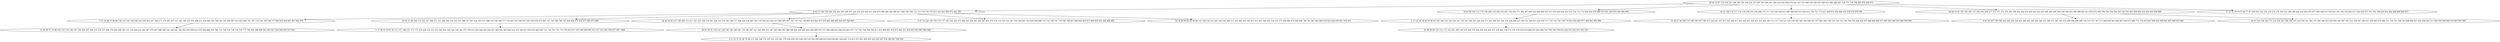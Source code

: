 digraph true_tree {
	"0" -> "1"
	"1" -> "2"
	"1" -> "3"
	"3" -> "4"
	"1" -> "5"
	"0" -> "6"
	"0" -> "7"
	"2" -> "8"
	"5" -> "9"
	"0" -> "10"
	"0" -> "11"
	"6" -> "12"
	"1" -> "13"
	"10" -> "14"
	"1" -> "15"
	"12" -> "16"
	"9" -> "17"
	"10" -> "18"
	"7" -> "19"
	"0" [label="39 54 72 97 110 154 165 186 189 195 209 232 275 287 293 309 367 394 419 424 459 479 501 527 531 549 550 560 635 648 652 685 686 691 739 771 776 798 845 876 950 971"];
	"1" [label="9 50 73 149 156 248 258 282 283 288 301 326 354 356 403 411 458 473 480 484 542 600 617 649 704 708 712 713 716 735 755 812 822 843 960 972 981 993"];
	"2" [label="7 13 14 48 75 80 88 138 143 183 196 240 243 259 263 267 269 271 279 281 297 315 345 346 351 355 408 412 430 442 502 506 543 591 606 607 625 653 688 701 707 710 740 745 748 757 800 814 836 891 907 942 979"];
	"3" [label="19 45 51 89 104 113 152 157 208 211 251 280 306 316 322 337 348 357 407 432 455 475 508 519 556 568 577 578 583 593 594 597 620 636 678 679 693 721 783 786 796 797 820 826 831 835 875 893 973 980"];
	"4" [label="1 17 30 33 55 61 92 111 137 148 151 172 175 210 229 231 253 255 261 264 320 324 338 344 372 376 415 420 440 445 450 457 482 492 493 494 514 523 599 627 630 632 662 687 723 728 741 752 774 793 810 817 855 869 889 897 911 917 932 943 976 977 997 1000"];
	"5" [label="24 44 58 65 127 136 200 213 217 221 223 238 239 241 254 310 319 343 349 377 406 426 438 485 505 579 582 621 622 637 666 695 697 725 733 744 749 805 818 842 873 878 882 884 885 926 927 948 967"];
	"6" [label="70 83 98 102 112 179 199 206 218 249 250 262 318 358 375 384 387 400 434 488 496 507 511 553 628 634 703 731 734 753 772 804 829 879 886 910 941 949 955 959 982 985"];
	"7" [label="18 23 106 114 117 132 134 188 192 246 266 270 311 314 328 368 422 486 596 605 633 650 651 726 727 773 821 848 853 856 900 933 938 970 974 995"];
	"8" [label="12 26 29 71 79 99 103 133 135 144 147 158 164 167 169 214 233 237 268 276 290 298 305 333 335 409 410 441 467 476 497 499 500 520 529 541 544 552 585 609 623 676 694 698 705 709 715 718 724 738 751 754 777 781 841 896 898 901 905 921 924 928 936 937 961"];
	"9" [label="49 81 82 93 118 121 129 140 146 160 161 176 185 207 227 245 302 312 347 363 380 385 388 398 405 446 449 465 469 569 570 572 586 588 643 646 656 663 675 737 761 764 784 785 811 825 866 867 870 874 883 912 920 925 963 965 984 988"];
	"10" [label="28 42 52 91 145 182 201 215 244 286 308 317 321 327 373 378 381 399 401 404 414 429 443 452 453 460 464 489 509 538 546 563 580 598 603 613 655 672 689 706 750 756 759 767 787 795 803 859 904 914 916 935 958 999"];
	"11" [label="11 31 32 35 53 57 66 77 87 100 101 142 191 219 274 278 304 325 366 389 402 436 463 472 477 490 548 555 559 561 581 592 595 602 611 616 618 673 702 765 790 830 862 864 888 890 899 957"];
	"12" [label="2 3 5 22 36 38 46 59 90 95 105 109 116 120 126 141 170 181 184 203 228 236 273 292 299 307 334 336 428 448 515 540 551 566 615 624 654 717 719 722 730 758 770 823 852 863 877 894 962 992 996"];
	"13" [label="4 47 74 124 155 159 174 177 193 194 222 272 284 303 359 361 365 397 461 470 474 510 522 532 547 554 584 601 614 626 668 680 732 742 746 747 779 789 794 807 840 844 850 872 909 930 952 956 964 968"];
	"14" [label="8 63 76 107 139 190 202 204 230 234 252 260 265 285 294 340 353 360 371 391 393 433 444 466 468 498 530 533 557 567 573 644 658 661 664 667 669 671 699 775 778 833 847 849 854 880 881 903 908 919 989"];
	"15" [label="10 34 40 60 62 68 94 96 123 128 150 153 205 226 256 289 313 350 382 383 392 413 431 447 504 525 534 537 575 659 660 674 692 696 780 791 801 802 806 819 834 838 839 851 934 975"];
	"16" [label="41 64 84 85 122 131 171 225 291 295 330 331 369 374 386 395 418 462 471 478 481 536 571 574 576 610 619 640 657 683 690 763 769 788 799 815 816 915 923 931 951 953"];
	"17" [label="6 21 25 37 43 69 78 86 115 162 168 178 197 235 332 362 379 416 454 516 524 528 535 564 590 608 612 629 639 641 642 645 714 813 857 861 865 892 922 945 947 954 986 987 990 994"];
	"18" [label="16 67 125 130 163 173 216 224 242 296 300 323 329 339 341 342 370 390 396 423 439 456 483 487 503 512 558 587 589 631 638 665 670 684 711 736 762 766 782 808 809 827 832 858 895 913 929 939 946 969 978 983 991 998"];
	"19" [label="15 20 27 56 108 119 166 180 187 198 212 220 247 257 277 352 364 417 421 425 427 435 437 451 491 495 513 517 518 521 526 539 545 562 565 604 647 677 681 682 700 720 729 743 760 768 792 824 828 837 846 860 868 871 887 902 906 918 940 944 966"];
}
